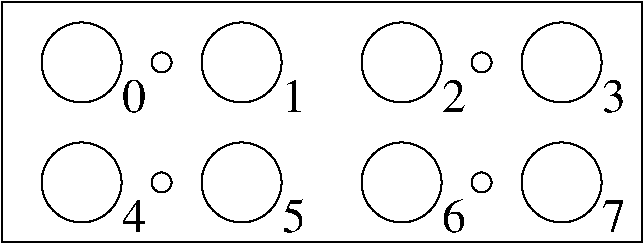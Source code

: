 #FIG 3.2  Produced by xfig version 3.2.5c
Landscape
Center
Inches
Letter  
100.00
Single
-2
1200 2
1 3 0 1 0 7 50 -1 -1 0.000 1 0.0000 1800 1500 300 300 1800 1500 2100 1500
1 3 0 1 0 7 50 -1 -1 0.000 1 0.0000 1800 2400 300 300 1800 2400 2100 2400
1 3 0 1 0 7 50 -1 -1 0.000 1 0.0000 3000 2400 300 300 3000 2400 3300 2400
1 3 0 1 0 7 50 -1 -1 0.000 1 0.0000 4200 2400 300 300 4200 2400 4500 2400
1 3 0 1 0 7 50 -1 -1 0.000 1 0.0000 5400 2400 300 300 5400 2400 5700 2400
1 3 0 1 0 7 50 -1 -1 0.000 1 0.0000 3000 1500 300 300 3000 1500 3300 1500
1 3 0 1 0 7 50 -1 -1 0.000 1 0.0000 4200 1500 300 300 4200 1500 4500 1500
1 3 0 1 0 7 50 -1 -1 0.000 1 0.0000 5400 1500 300 300 5400 1500 5700 1500
1 3 0 1 0 7 50 -1 -1 0.000 1 0.0000 2400 1500 75 75 2400 1500 2475 1500
1 3 0 1 0 7 50 -1 -1 0.000 1 0.0000 2400 2400 75 75 2400 2400 2475 2400
1 3 0 1 0 7 50 -1 -1 0.000 1 0.0000 4800 2400 75 75 4800 2400 4875 2400
1 3 0 1 0 7 50 -1 -1 0.000 1 0.0000 4800 1500 75 75 4800 1500 4875 1500
2 2 0 1 0 7 50 -1 -1 0.000 0 0 -1 0 0 5
	 1200 1050 6000 1050 6000 2850 1200 2850 1200 1050
4 0 0 50 -1 0 24 0.0000 4 270 210 2100 1875 0\001
4 0 0 50 -1 0 24 0.0000 4 270 210 2100 2775 4\001
4 0 0 50 -1 0 24 0.0000 4 285 210 3300 2775 5\001
4 0 0 50 -1 0 24 0.0000 4 270 210 3300 1875 1\001
4 0 0 50 -1 0 24 0.0000 4 270 210 4500 1875 2\001
4 0 0 50 -1 0 24 0.0000 4 270 210 4500 2775 6\001
4 0 0 50 -1 0 24 0.0000 4 270 210 5700 1875 3\001
4 0 0 50 -1 0 24 0.0000 4 270 210 5700 2775 7\001

